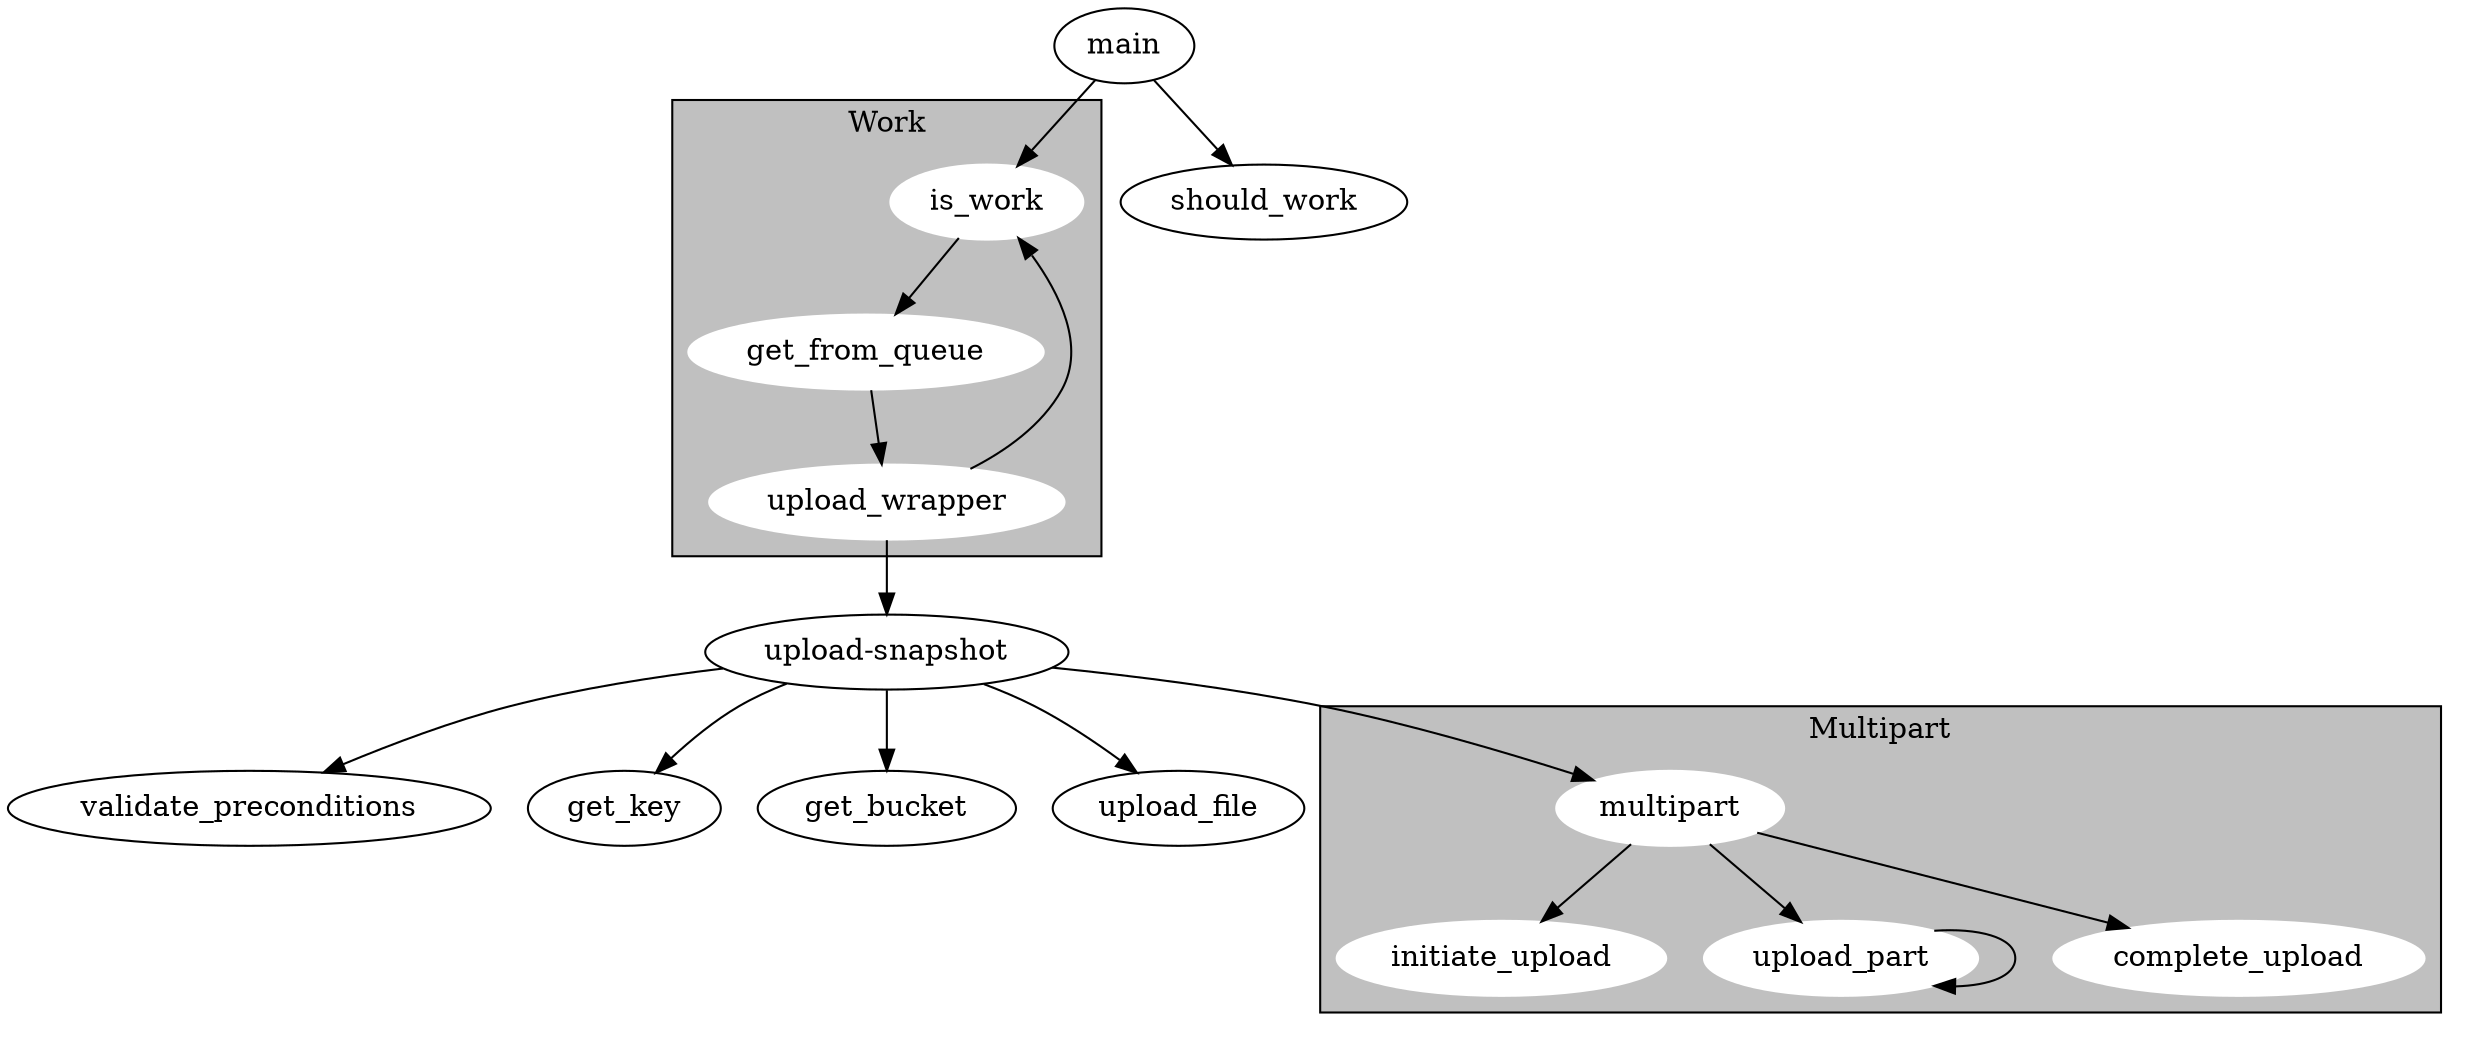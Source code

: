
digraph {

    subgraph cluster_work {
        fillcolor=gray;
	style=filled;
	node [style=filled,color=white];
        is_work -> get_from_queue -> upload_wrapper -> is_work;
	label="Work";
    }

    main -> should_work;
    main -> is_work;

    upload      [label="upload-snapshot"];

    upload_wrapper -> upload;
    upload -> validate_preconditions;
    upload -> get_key;
    upload -> get_bucket;
    upload -> upload_file;

    subgraph cluster_multipart {
        fillcolor=gray;
	style=filled;
	node [style=filled,color=white];
	label="Multipart";

        multipart -> initiate_upload;
        multipart -> upload_part;
        upload_part -> upload_part;
        multipart -> complete_upload;
    }

    upload -> multipart;
}
